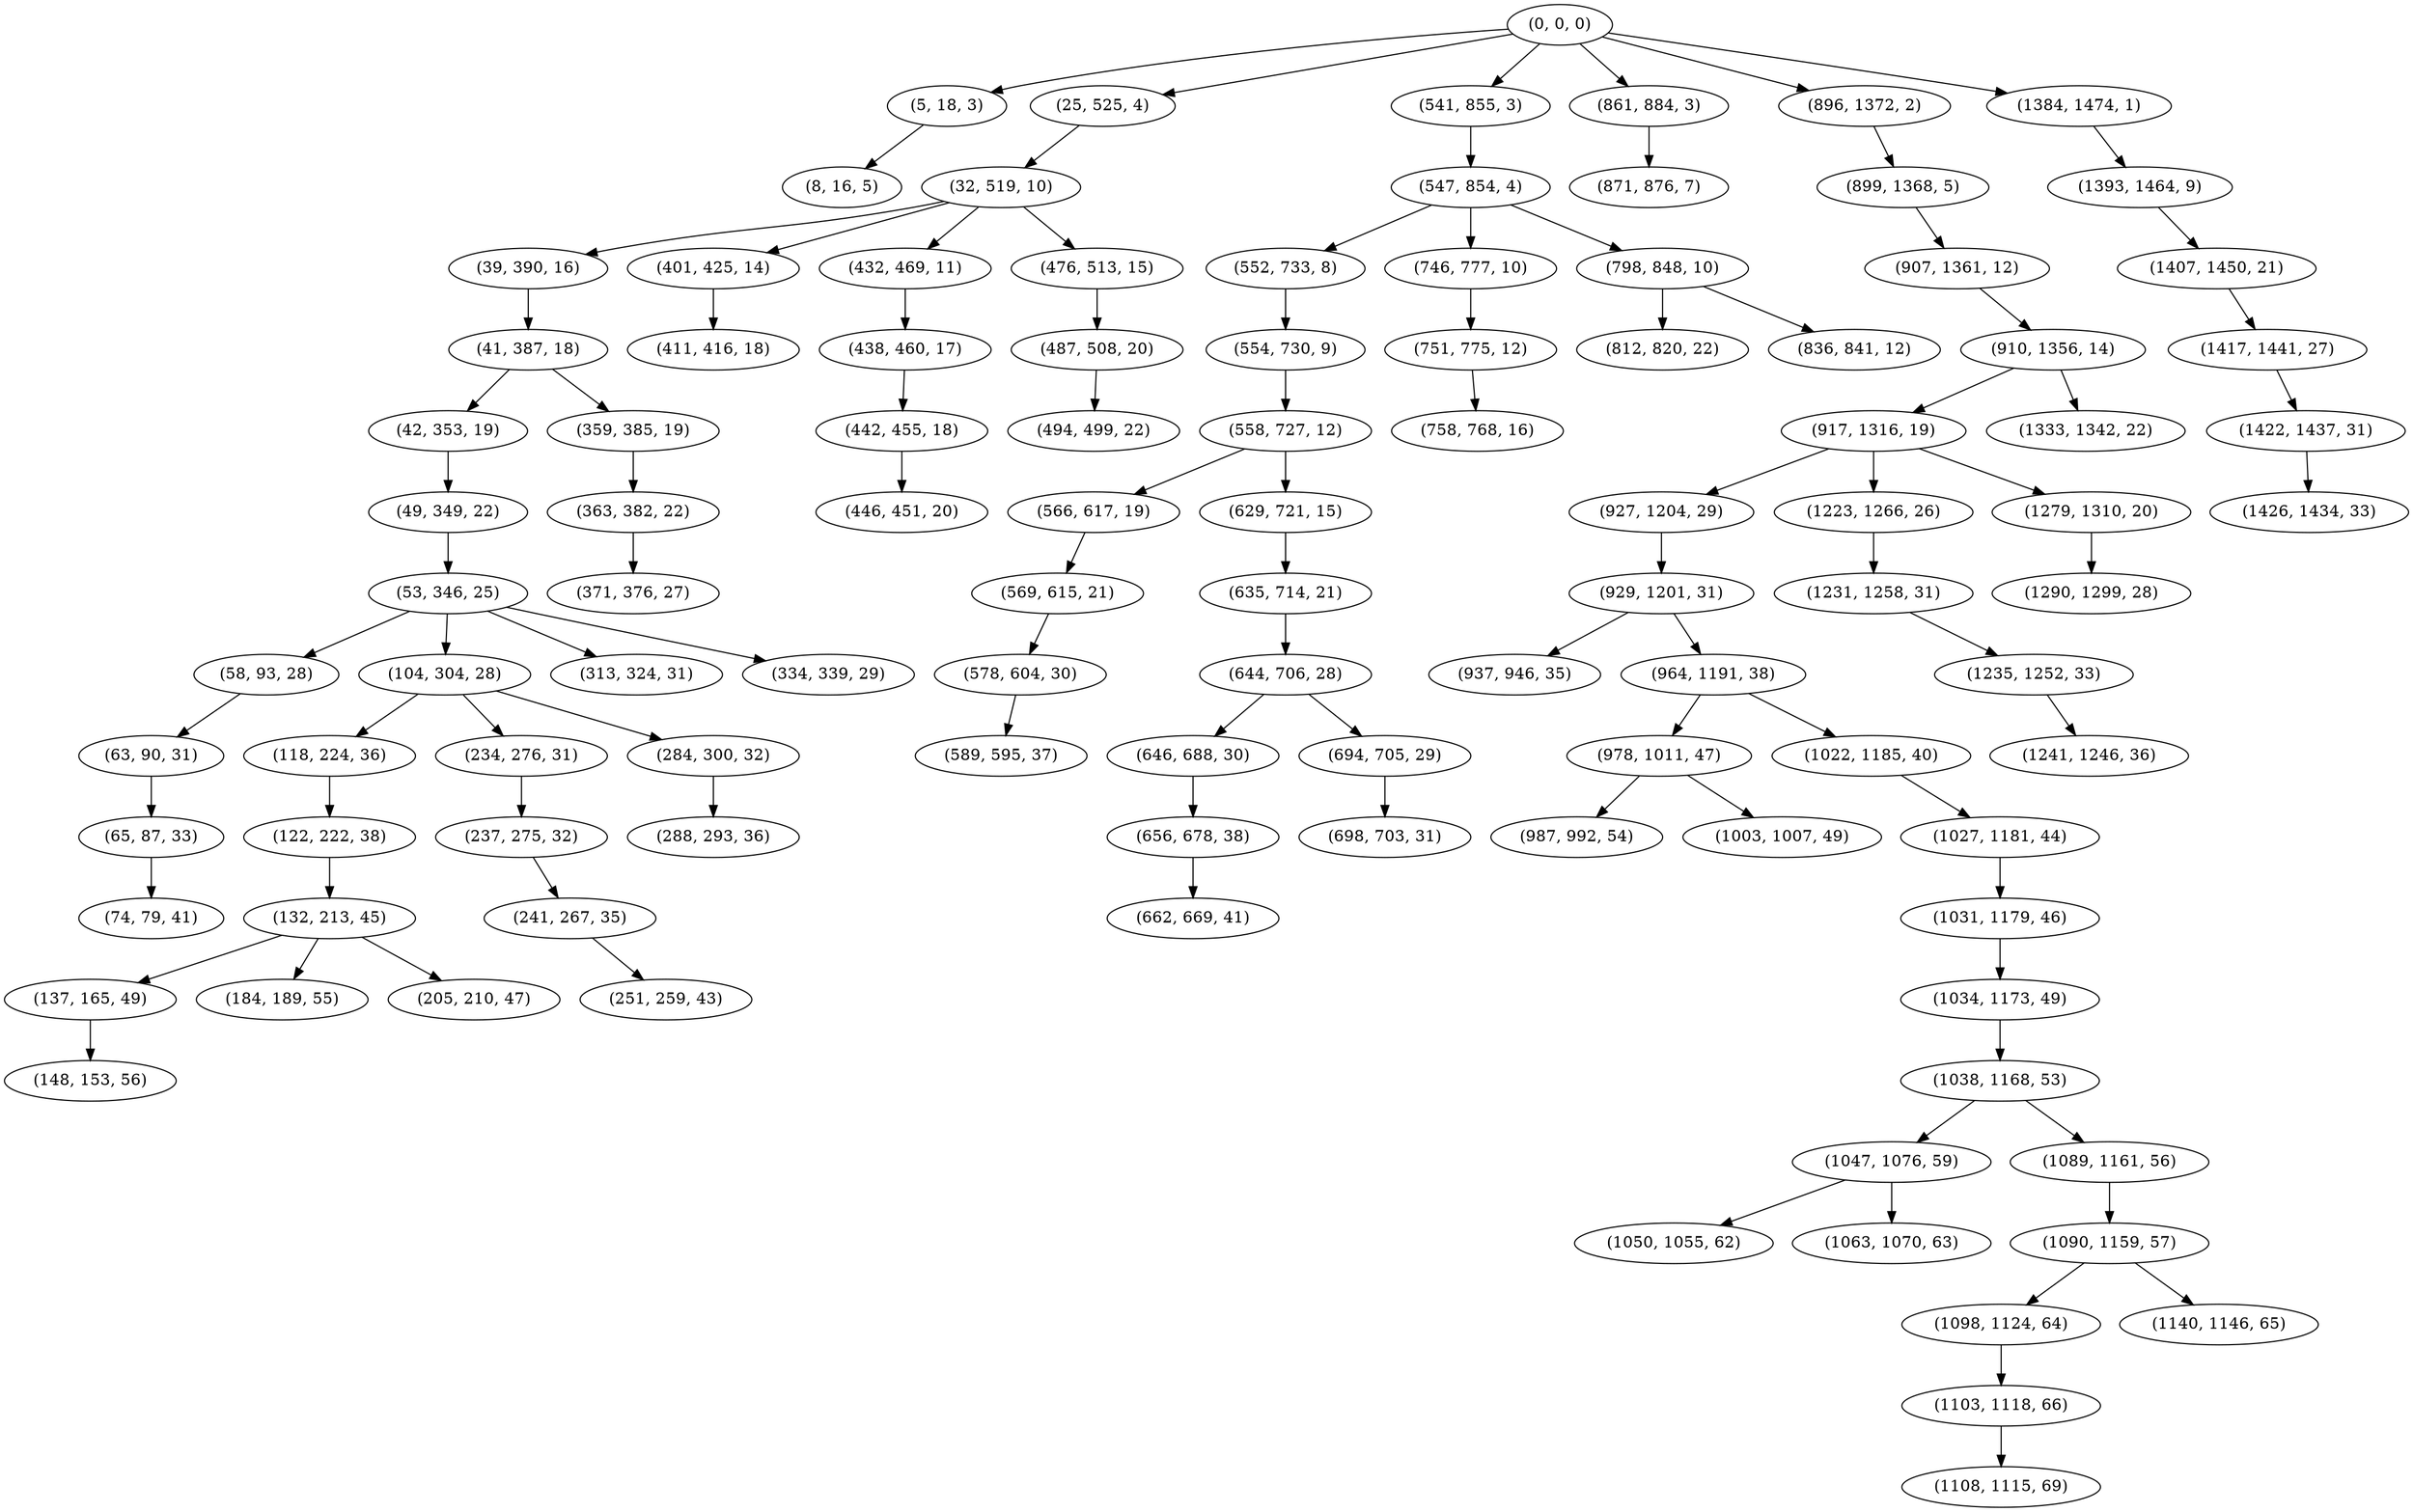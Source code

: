 digraph tree {
    "(0, 0, 0)";
    "(5, 18, 3)";
    "(8, 16, 5)";
    "(25, 525, 4)";
    "(32, 519, 10)";
    "(39, 390, 16)";
    "(41, 387, 18)";
    "(42, 353, 19)";
    "(49, 349, 22)";
    "(53, 346, 25)";
    "(58, 93, 28)";
    "(63, 90, 31)";
    "(65, 87, 33)";
    "(74, 79, 41)";
    "(104, 304, 28)";
    "(118, 224, 36)";
    "(122, 222, 38)";
    "(132, 213, 45)";
    "(137, 165, 49)";
    "(148, 153, 56)";
    "(184, 189, 55)";
    "(205, 210, 47)";
    "(234, 276, 31)";
    "(237, 275, 32)";
    "(241, 267, 35)";
    "(251, 259, 43)";
    "(284, 300, 32)";
    "(288, 293, 36)";
    "(313, 324, 31)";
    "(334, 339, 29)";
    "(359, 385, 19)";
    "(363, 382, 22)";
    "(371, 376, 27)";
    "(401, 425, 14)";
    "(411, 416, 18)";
    "(432, 469, 11)";
    "(438, 460, 17)";
    "(442, 455, 18)";
    "(446, 451, 20)";
    "(476, 513, 15)";
    "(487, 508, 20)";
    "(494, 499, 22)";
    "(541, 855, 3)";
    "(547, 854, 4)";
    "(552, 733, 8)";
    "(554, 730, 9)";
    "(558, 727, 12)";
    "(566, 617, 19)";
    "(569, 615, 21)";
    "(578, 604, 30)";
    "(589, 595, 37)";
    "(629, 721, 15)";
    "(635, 714, 21)";
    "(644, 706, 28)";
    "(646, 688, 30)";
    "(656, 678, 38)";
    "(662, 669, 41)";
    "(694, 705, 29)";
    "(698, 703, 31)";
    "(746, 777, 10)";
    "(751, 775, 12)";
    "(758, 768, 16)";
    "(798, 848, 10)";
    "(812, 820, 22)";
    "(836, 841, 12)";
    "(861, 884, 3)";
    "(871, 876, 7)";
    "(896, 1372, 2)";
    "(899, 1368, 5)";
    "(907, 1361, 12)";
    "(910, 1356, 14)";
    "(917, 1316, 19)";
    "(927, 1204, 29)";
    "(929, 1201, 31)";
    "(937, 946, 35)";
    "(964, 1191, 38)";
    "(978, 1011, 47)";
    "(987, 992, 54)";
    "(1003, 1007, 49)";
    "(1022, 1185, 40)";
    "(1027, 1181, 44)";
    "(1031, 1179, 46)";
    "(1034, 1173, 49)";
    "(1038, 1168, 53)";
    "(1047, 1076, 59)";
    "(1050, 1055, 62)";
    "(1063, 1070, 63)";
    "(1089, 1161, 56)";
    "(1090, 1159, 57)";
    "(1098, 1124, 64)";
    "(1103, 1118, 66)";
    "(1108, 1115, 69)";
    "(1140, 1146, 65)";
    "(1223, 1266, 26)";
    "(1231, 1258, 31)";
    "(1235, 1252, 33)";
    "(1241, 1246, 36)";
    "(1279, 1310, 20)";
    "(1290, 1299, 28)";
    "(1333, 1342, 22)";
    "(1384, 1474, 1)";
    "(1393, 1464, 9)";
    "(1407, 1450, 21)";
    "(1417, 1441, 27)";
    "(1422, 1437, 31)";
    "(1426, 1434, 33)";
    "(0, 0, 0)" -> "(5, 18, 3)";
    "(0, 0, 0)" -> "(25, 525, 4)";
    "(0, 0, 0)" -> "(541, 855, 3)";
    "(0, 0, 0)" -> "(861, 884, 3)";
    "(0, 0, 0)" -> "(896, 1372, 2)";
    "(0, 0, 0)" -> "(1384, 1474, 1)";
    "(5, 18, 3)" -> "(8, 16, 5)";
    "(25, 525, 4)" -> "(32, 519, 10)";
    "(32, 519, 10)" -> "(39, 390, 16)";
    "(32, 519, 10)" -> "(401, 425, 14)";
    "(32, 519, 10)" -> "(432, 469, 11)";
    "(32, 519, 10)" -> "(476, 513, 15)";
    "(39, 390, 16)" -> "(41, 387, 18)";
    "(41, 387, 18)" -> "(42, 353, 19)";
    "(41, 387, 18)" -> "(359, 385, 19)";
    "(42, 353, 19)" -> "(49, 349, 22)";
    "(49, 349, 22)" -> "(53, 346, 25)";
    "(53, 346, 25)" -> "(58, 93, 28)";
    "(53, 346, 25)" -> "(104, 304, 28)";
    "(53, 346, 25)" -> "(313, 324, 31)";
    "(53, 346, 25)" -> "(334, 339, 29)";
    "(58, 93, 28)" -> "(63, 90, 31)";
    "(63, 90, 31)" -> "(65, 87, 33)";
    "(65, 87, 33)" -> "(74, 79, 41)";
    "(104, 304, 28)" -> "(118, 224, 36)";
    "(104, 304, 28)" -> "(234, 276, 31)";
    "(104, 304, 28)" -> "(284, 300, 32)";
    "(118, 224, 36)" -> "(122, 222, 38)";
    "(122, 222, 38)" -> "(132, 213, 45)";
    "(132, 213, 45)" -> "(137, 165, 49)";
    "(132, 213, 45)" -> "(184, 189, 55)";
    "(132, 213, 45)" -> "(205, 210, 47)";
    "(137, 165, 49)" -> "(148, 153, 56)";
    "(234, 276, 31)" -> "(237, 275, 32)";
    "(237, 275, 32)" -> "(241, 267, 35)";
    "(241, 267, 35)" -> "(251, 259, 43)";
    "(284, 300, 32)" -> "(288, 293, 36)";
    "(359, 385, 19)" -> "(363, 382, 22)";
    "(363, 382, 22)" -> "(371, 376, 27)";
    "(401, 425, 14)" -> "(411, 416, 18)";
    "(432, 469, 11)" -> "(438, 460, 17)";
    "(438, 460, 17)" -> "(442, 455, 18)";
    "(442, 455, 18)" -> "(446, 451, 20)";
    "(476, 513, 15)" -> "(487, 508, 20)";
    "(487, 508, 20)" -> "(494, 499, 22)";
    "(541, 855, 3)" -> "(547, 854, 4)";
    "(547, 854, 4)" -> "(552, 733, 8)";
    "(547, 854, 4)" -> "(746, 777, 10)";
    "(547, 854, 4)" -> "(798, 848, 10)";
    "(552, 733, 8)" -> "(554, 730, 9)";
    "(554, 730, 9)" -> "(558, 727, 12)";
    "(558, 727, 12)" -> "(566, 617, 19)";
    "(558, 727, 12)" -> "(629, 721, 15)";
    "(566, 617, 19)" -> "(569, 615, 21)";
    "(569, 615, 21)" -> "(578, 604, 30)";
    "(578, 604, 30)" -> "(589, 595, 37)";
    "(629, 721, 15)" -> "(635, 714, 21)";
    "(635, 714, 21)" -> "(644, 706, 28)";
    "(644, 706, 28)" -> "(646, 688, 30)";
    "(644, 706, 28)" -> "(694, 705, 29)";
    "(646, 688, 30)" -> "(656, 678, 38)";
    "(656, 678, 38)" -> "(662, 669, 41)";
    "(694, 705, 29)" -> "(698, 703, 31)";
    "(746, 777, 10)" -> "(751, 775, 12)";
    "(751, 775, 12)" -> "(758, 768, 16)";
    "(798, 848, 10)" -> "(812, 820, 22)";
    "(798, 848, 10)" -> "(836, 841, 12)";
    "(861, 884, 3)" -> "(871, 876, 7)";
    "(896, 1372, 2)" -> "(899, 1368, 5)";
    "(899, 1368, 5)" -> "(907, 1361, 12)";
    "(907, 1361, 12)" -> "(910, 1356, 14)";
    "(910, 1356, 14)" -> "(917, 1316, 19)";
    "(910, 1356, 14)" -> "(1333, 1342, 22)";
    "(917, 1316, 19)" -> "(927, 1204, 29)";
    "(917, 1316, 19)" -> "(1223, 1266, 26)";
    "(917, 1316, 19)" -> "(1279, 1310, 20)";
    "(927, 1204, 29)" -> "(929, 1201, 31)";
    "(929, 1201, 31)" -> "(937, 946, 35)";
    "(929, 1201, 31)" -> "(964, 1191, 38)";
    "(964, 1191, 38)" -> "(978, 1011, 47)";
    "(964, 1191, 38)" -> "(1022, 1185, 40)";
    "(978, 1011, 47)" -> "(987, 992, 54)";
    "(978, 1011, 47)" -> "(1003, 1007, 49)";
    "(1022, 1185, 40)" -> "(1027, 1181, 44)";
    "(1027, 1181, 44)" -> "(1031, 1179, 46)";
    "(1031, 1179, 46)" -> "(1034, 1173, 49)";
    "(1034, 1173, 49)" -> "(1038, 1168, 53)";
    "(1038, 1168, 53)" -> "(1047, 1076, 59)";
    "(1038, 1168, 53)" -> "(1089, 1161, 56)";
    "(1047, 1076, 59)" -> "(1050, 1055, 62)";
    "(1047, 1076, 59)" -> "(1063, 1070, 63)";
    "(1089, 1161, 56)" -> "(1090, 1159, 57)";
    "(1090, 1159, 57)" -> "(1098, 1124, 64)";
    "(1090, 1159, 57)" -> "(1140, 1146, 65)";
    "(1098, 1124, 64)" -> "(1103, 1118, 66)";
    "(1103, 1118, 66)" -> "(1108, 1115, 69)";
    "(1223, 1266, 26)" -> "(1231, 1258, 31)";
    "(1231, 1258, 31)" -> "(1235, 1252, 33)";
    "(1235, 1252, 33)" -> "(1241, 1246, 36)";
    "(1279, 1310, 20)" -> "(1290, 1299, 28)";
    "(1384, 1474, 1)" -> "(1393, 1464, 9)";
    "(1393, 1464, 9)" -> "(1407, 1450, 21)";
    "(1407, 1450, 21)" -> "(1417, 1441, 27)";
    "(1417, 1441, 27)" -> "(1422, 1437, 31)";
    "(1422, 1437, 31)" -> "(1426, 1434, 33)";
}
